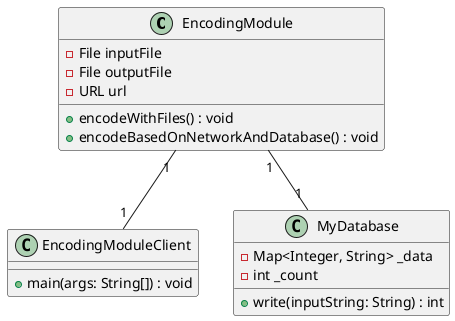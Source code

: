 @startuml

class EncodingModule {
    -File inputFile
    -File outputFile
    -URL url
    +encodeWithFiles() : void
    +encodeBasedOnNetworkAndDatabase() : void
}

class EncodingModuleClient {
    +main(args: String[]) : void
}

class MyDatabase {
    -Map<Integer, String> _data
    -int _count
    +write(inputString: String) : int
}

EncodingModule "1" -- "1" MyDatabase
EncodingModule "1" -- "1" EncodingModuleClient

@enduml
